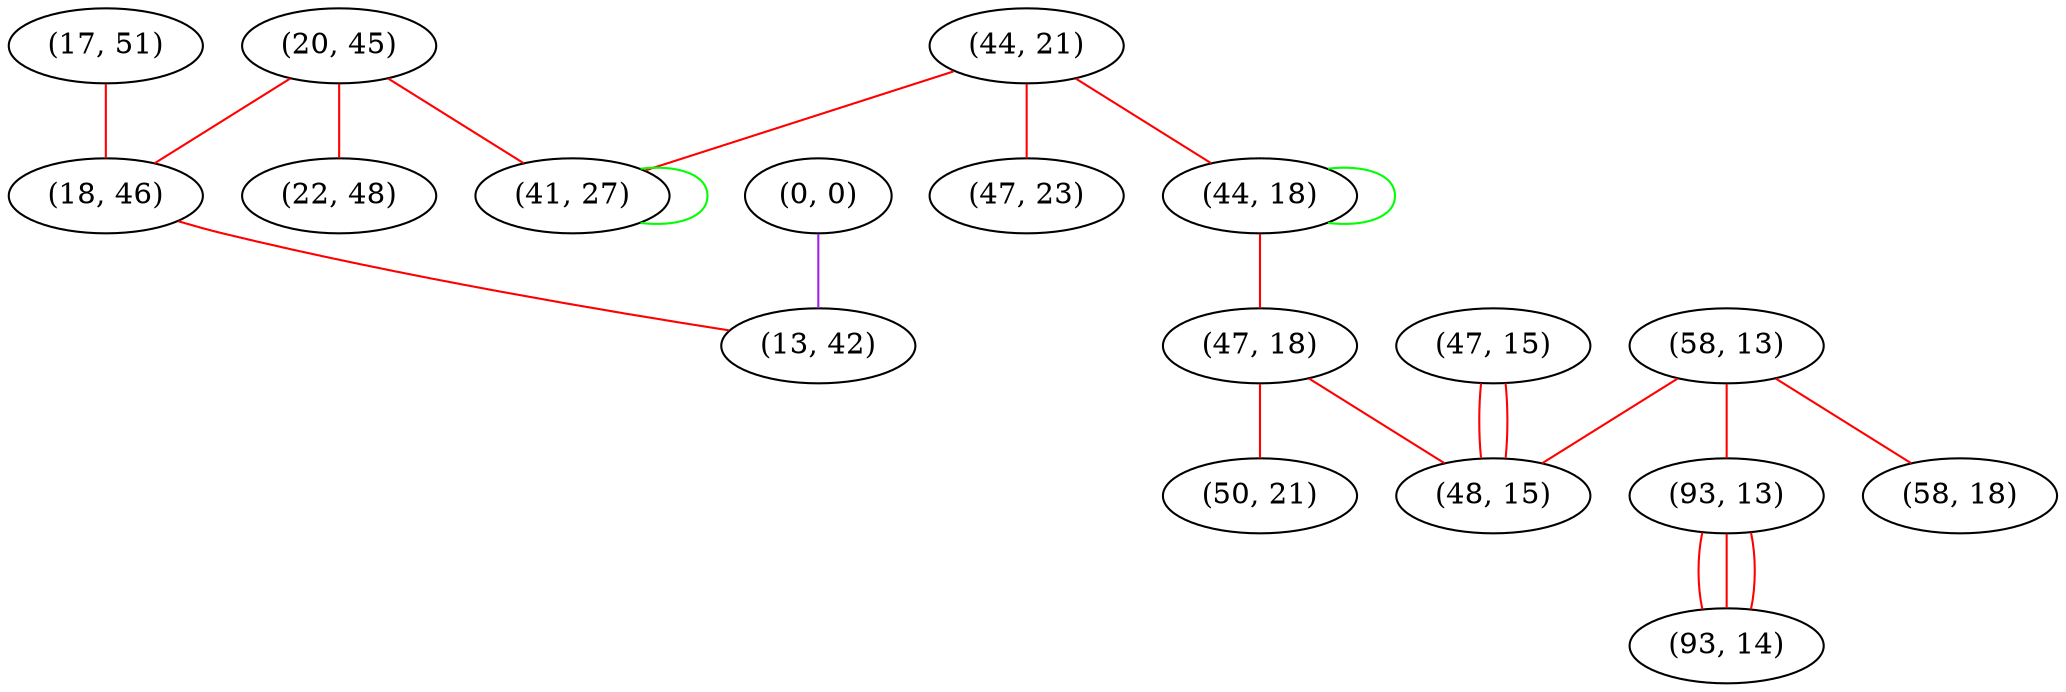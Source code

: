 graph "" {
"(20, 45)";
"(44, 21)";
"(58, 13)";
"(17, 51)";
"(47, 23)";
"(18, 46)";
"(22, 48)";
"(0, 0)";
"(47, 15)";
"(44, 18)";
"(41, 27)";
"(93, 13)";
"(47, 18)";
"(93, 14)";
"(50, 21)";
"(13, 42)";
"(48, 15)";
"(58, 18)";
"(20, 45)" -- "(18, 46)"  [color=red, key=0, weight=1];
"(20, 45)" -- "(41, 27)"  [color=red, key=0, weight=1];
"(20, 45)" -- "(22, 48)"  [color=red, key=0, weight=1];
"(44, 21)" -- "(44, 18)"  [color=red, key=0, weight=1];
"(44, 21)" -- "(41, 27)"  [color=red, key=0, weight=1];
"(44, 21)" -- "(47, 23)"  [color=red, key=0, weight=1];
"(58, 13)" -- "(93, 13)"  [color=red, key=0, weight=1];
"(58, 13)" -- "(48, 15)"  [color=red, key=0, weight=1];
"(58, 13)" -- "(58, 18)"  [color=red, key=0, weight=1];
"(17, 51)" -- "(18, 46)"  [color=red, key=0, weight=1];
"(18, 46)" -- "(13, 42)"  [color=red, key=0, weight=1];
"(0, 0)" -- "(13, 42)"  [color=purple, key=0, weight=4];
"(47, 15)" -- "(48, 15)"  [color=red, key=0, weight=1];
"(47, 15)" -- "(48, 15)"  [color=red, key=1, weight=1];
"(44, 18)" -- "(44, 18)"  [color=green, key=0, weight=2];
"(44, 18)" -- "(47, 18)"  [color=red, key=0, weight=1];
"(41, 27)" -- "(41, 27)"  [color=green, key=0, weight=2];
"(93, 13)" -- "(93, 14)"  [color=red, key=0, weight=1];
"(93, 13)" -- "(93, 14)"  [color=red, key=1, weight=1];
"(93, 13)" -- "(93, 14)"  [color=red, key=2, weight=1];
"(47, 18)" -- "(50, 21)"  [color=red, key=0, weight=1];
"(47, 18)" -- "(48, 15)"  [color=red, key=0, weight=1];
}
